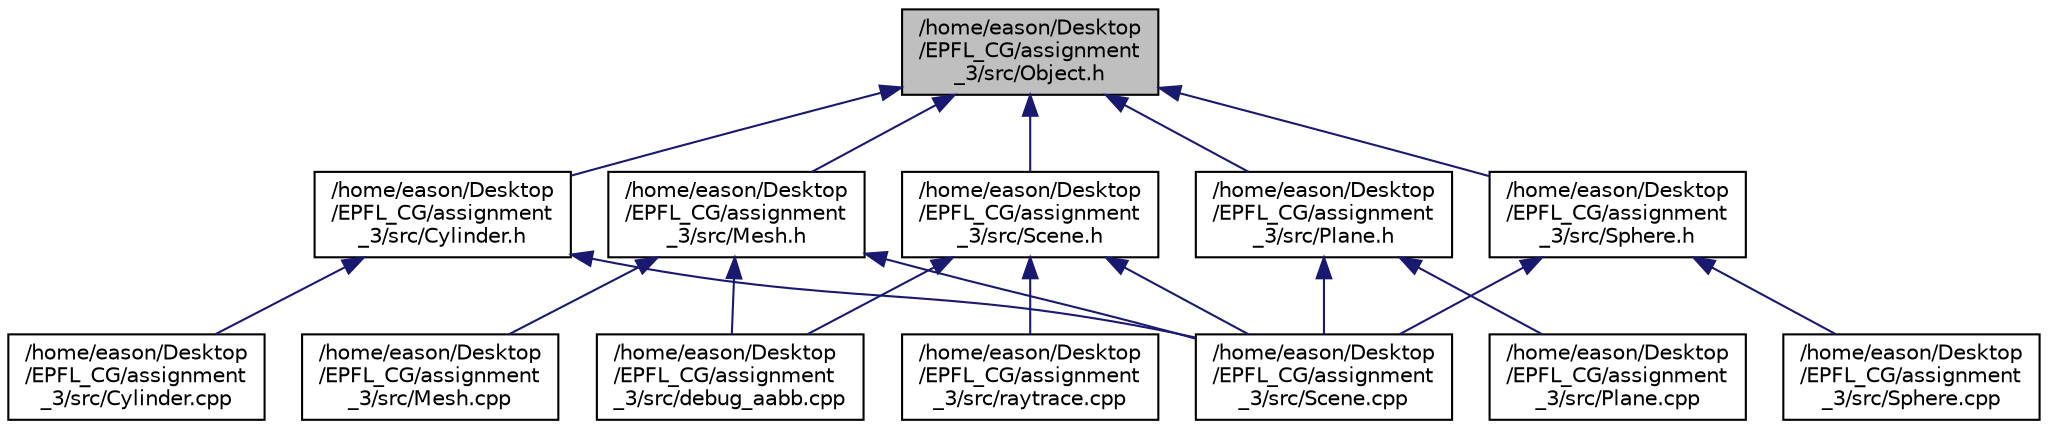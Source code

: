digraph "/home/eason/Desktop/EPFL_CG/assignment_3/src/Object.h"
{
  edge [fontname="Helvetica",fontsize="10",labelfontname="Helvetica",labelfontsize="10"];
  node [fontname="Helvetica",fontsize="10",shape=record];
  Node1 [label="/home/eason/Desktop\l/EPFL_CG/assignment\l_3/src/Object.h",height=0.2,width=0.4,color="black", fillcolor="grey75", style="filled", fontcolor="black"];
  Node1 -> Node2 [dir="back",color="midnightblue",fontsize="10",style="solid",fontname="Helvetica"];
  Node2 [label="/home/eason/Desktop\l/EPFL_CG/assignment\l_3/src/Cylinder.h",height=0.2,width=0.4,color="black", fillcolor="white", style="filled",URL="$Cylinder_8h.html"];
  Node2 -> Node3 [dir="back",color="midnightblue",fontsize="10",style="solid",fontname="Helvetica"];
  Node3 [label="/home/eason/Desktop\l/EPFL_CG/assignment\l_3/src/Cylinder.cpp",height=0.2,width=0.4,color="black", fillcolor="white", style="filled",URL="$Cylinder_8cpp.html"];
  Node2 -> Node4 [dir="back",color="midnightblue",fontsize="10",style="solid",fontname="Helvetica"];
  Node4 [label="/home/eason/Desktop\l/EPFL_CG/assignment\l_3/src/Scene.cpp",height=0.2,width=0.4,color="black", fillcolor="white", style="filled",URL="$Scene_8cpp.html"];
  Node1 -> Node5 [dir="back",color="midnightblue",fontsize="10",style="solid",fontname="Helvetica"];
  Node5 [label="/home/eason/Desktop\l/EPFL_CG/assignment\l_3/src/Scene.h",height=0.2,width=0.4,color="black", fillcolor="white", style="filled",URL="$Scene_8h.html"];
  Node5 -> Node6 [dir="back",color="midnightblue",fontsize="10",style="solid",fontname="Helvetica"];
  Node6 [label="/home/eason/Desktop\l/EPFL_CG/assignment\l_3/src/debug_aabb.cpp",height=0.2,width=0.4,color="black", fillcolor="white", style="filled",URL="$debug__aabb_8cpp.html"];
  Node5 -> Node7 [dir="back",color="midnightblue",fontsize="10",style="solid",fontname="Helvetica"];
  Node7 [label="/home/eason/Desktop\l/EPFL_CG/assignment\l_3/src/raytrace.cpp",height=0.2,width=0.4,color="black", fillcolor="white", style="filled",URL="$raytrace_8cpp.html"];
  Node5 -> Node4 [dir="back",color="midnightblue",fontsize="10",style="solid",fontname="Helvetica"];
  Node1 -> Node8 [dir="back",color="midnightblue",fontsize="10",style="solid",fontname="Helvetica"];
  Node8 [label="/home/eason/Desktop\l/EPFL_CG/assignment\l_3/src/Mesh.h",height=0.2,width=0.4,color="black", fillcolor="white", style="filled",URL="$Mesh_8h.html"];
  Node8 -> Node6 [dir="back",color="midnightblue",fontsize="10",style="solid",fontname="Helvetica"];
  Node8 -> Node9 [dir="back",color="midnightblue",fontsize="10",style="solid",fontname="Helvetica"];
  Node9 [label="/home/eason/Desktop\l/EPFL_CG/assignment\l_3/src/Mesh.cpp",height=0.2,width=0.4,color="black", fillcolor="white", style="filled",URL="$Mesh_8cpp.html"];
  Node8 -> Node4 [dir="back",color="midnightblue",fontsize="10",style="solid",fontname="Helvetica"];
  Node1 -> Node10 [dir="back",color="midnightblue",fontsize="10",style="solid",fontname="Helvetica"];
  Node10 [label="/home/eason/Desktop\l/EPFL_CG/assignment\l_3/src/Plane.h",height=0.2,width=0.4,color="black", fillcolor="white", style="filled",URL="$Plane_8h.html"];
  Node10 -> Node11 [dir="back",color="midnightblue",fontsize="10",style="solid",fontname="Helvetica"];
  Node11 [label="/home/eason/Desktop\l/EPFL_CG/assignment\l_3/src/Plane.cpp",height=0.2,width=0.4,color="black", fillcolor="white", style="filled",URL="$Plane_8cpp.html"];
  Node10 -> Node4 [dir="back",color="midnightblue",fontsize="10",style="solid",fontname="Helvetica"];
  Node1 -> Node12 [dir="back",color="midnightblue",fontsize="10",style="solid",fontname="Helvetica"];
  Node12 [label="/home/eason/Desktop\l/EPFL_CG/assignment\l_3/src/Sphere.h",height=0.2,width=0.4,color="black", fillcolor="white", style="filled",URL="$Sphere_8h.html"];
  Node12 -> Node4 [dir="back",color="midnightblue",fontsize="10",style="solid",fontname="Helvetica"];
  Node12 -> Node13 [dir="back",color="midnightblue",fontsize="10",style="solid",fontname="Helvetica"];
  Node13 [label="/home/eason/Desktop\l/EPFL_CG/assignment\l_3/src/Sphere.cpp",height=0.2,width=0.4,color="black", fillcolor="white", style="filled",URL="$Sphere_8cpp.html"];
}
